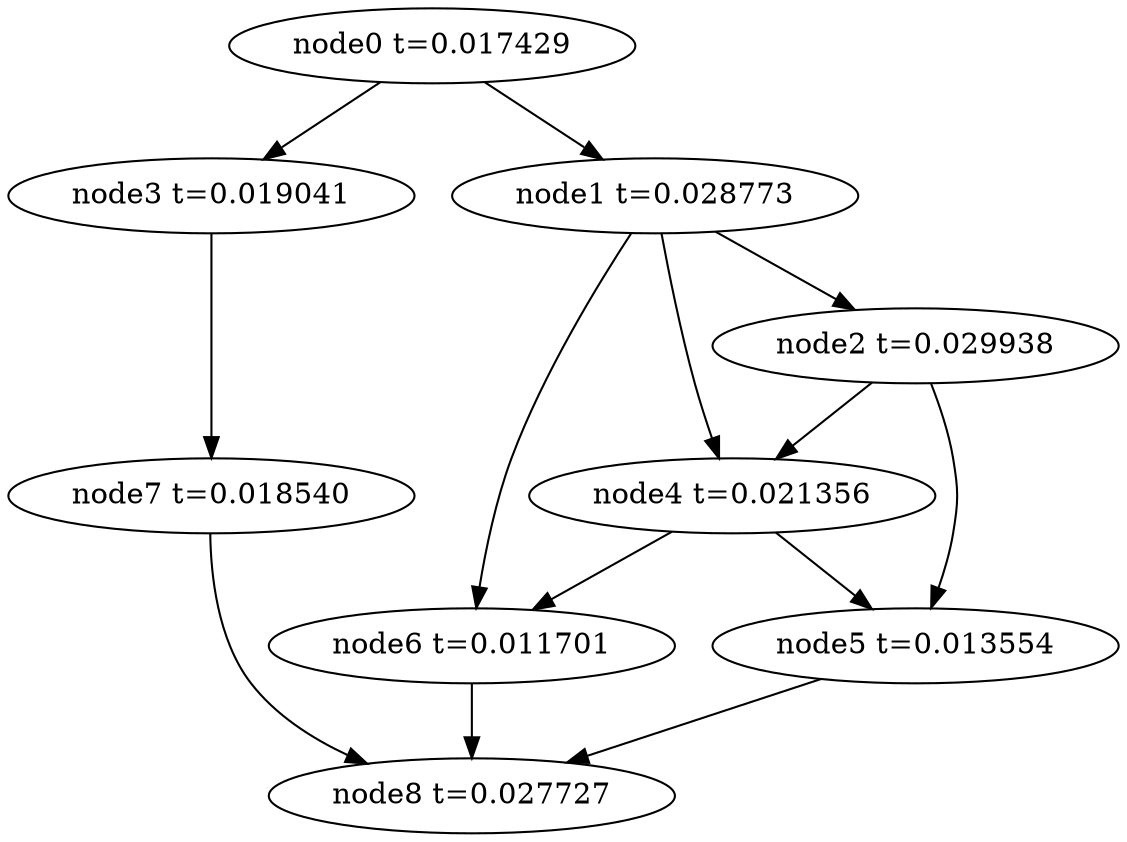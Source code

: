 digraph g{
	node8[label="node8 t=0.027727"]
	node7 -> node8
	node7[label="node7 t=0.018540"];
	node6 -> node8
	node6[label="node6 t=0.011701"];
	node5 -> node8
	node5[label="node5 t=0.013554"];
	node4 -> node6
	node4 -> node5
	node4[label="node4 t=0.021356"];
	node3 -> node7
	node3[label="node3 t=0.019041"];
	node2 -> node5
	node2 -> node4
	node2[label="node2 t=0.029938"];
	node1 -> node6
	node1 -> node4
	node1 -> node2
	node1[label="node1 t=0.028773"];
	node0 -> node3
	node0 -> node1
	node0[label="node0 t=0.017429"];
}
